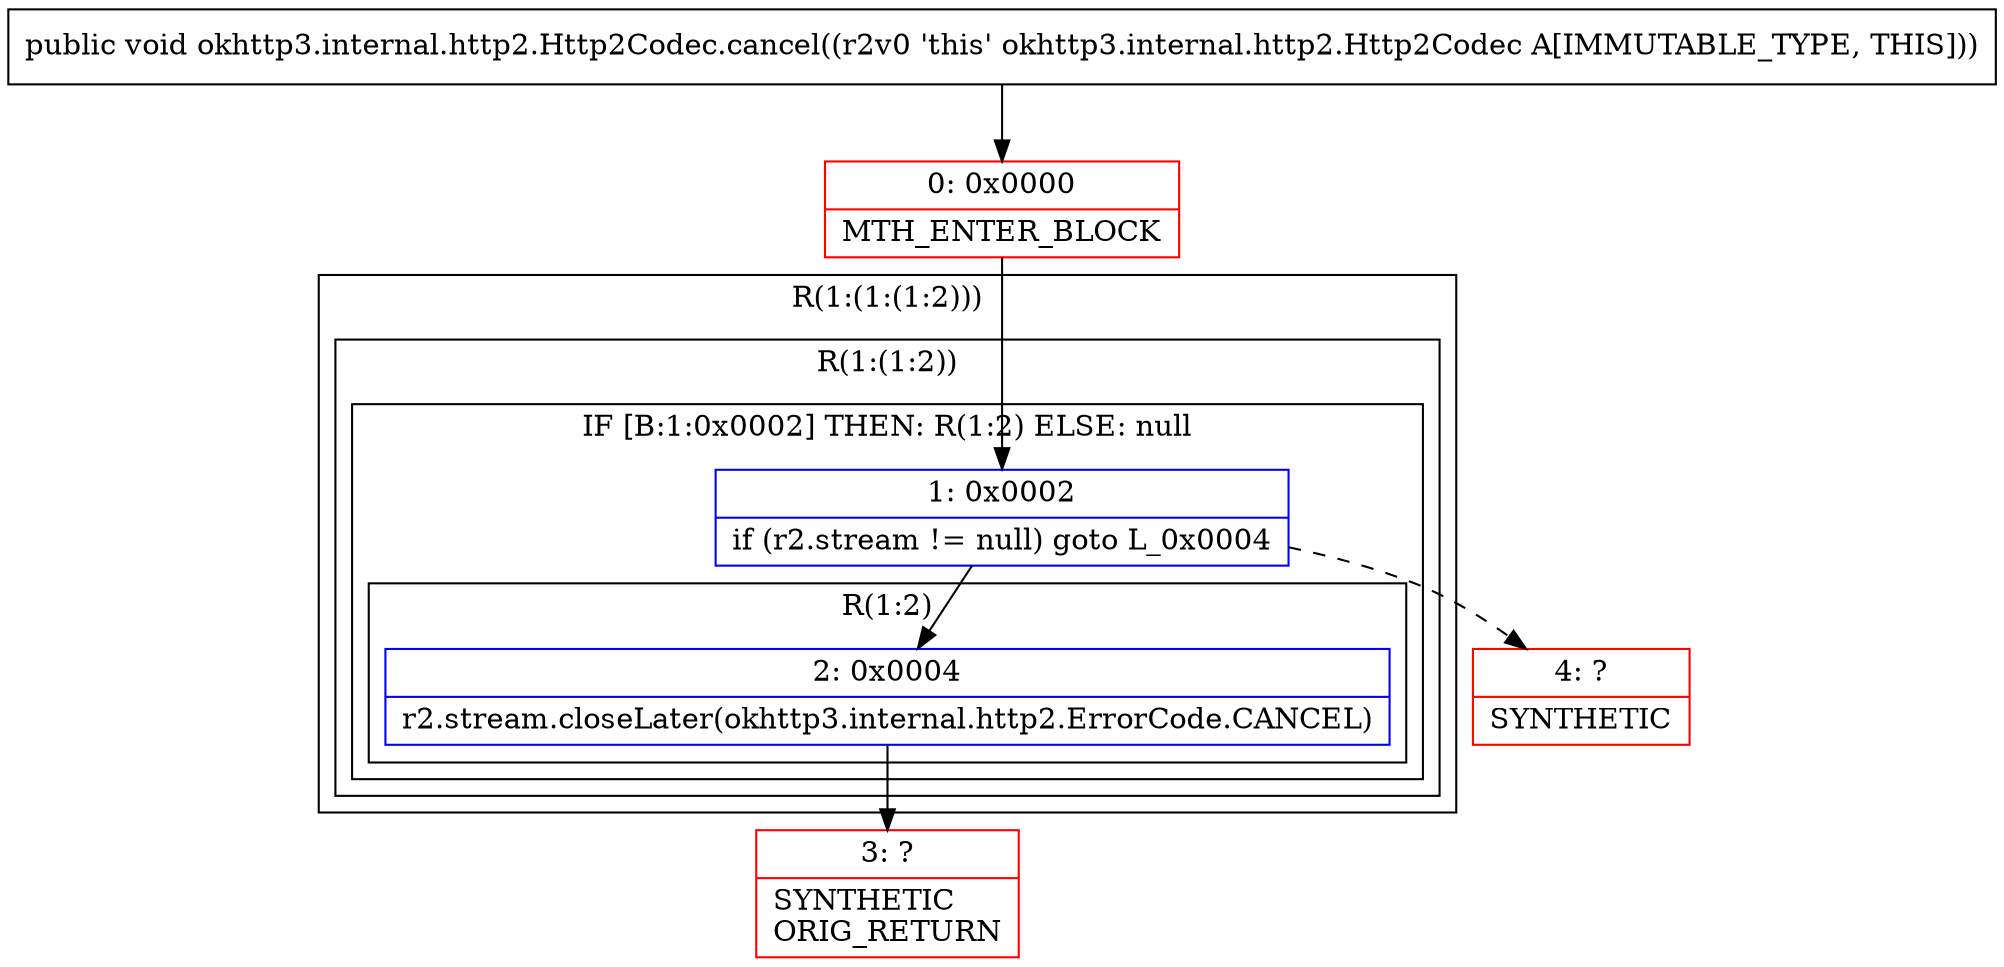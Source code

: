digraph "CFG forokhttp3.internal.http2.Http2Codec.cancel()V" {
subgraph cluster_Region_1154993411 {
label = "R(1:(1:(1:2)))";
node [shape=record,color=blue];
subgraph cluster_Region_1626036836 {
label = "R(1:(1:2))";
node [shape=record,color=blue];
subgraph cluster_IfRegion_1991699845 {
label = "IF [B:1:0x0002] THEN: R(1:2) ELSE: null";
node [shape=record,color=blue];
Node_1 [shape=record,label="{1\:\ 0x0002|if (r2.stream != null) goto L_0x0004\l}"];
subgraph cluster_Region_1707683645 {
label = "R(1:2)";
node [shape=record,color=blue];
Node_2 [shape=record,label="{2\:\ 0x0004|r2.stream.closeLater(okhttp3.internal.http2.ErrorCode.CANCEL)\l}"];
}
}
}
}
Node_0 [shape=record,color=red,label="{0\:\ 0x0000|MTH_ENTER_BLOCK\l}"];
Node_3 [shape=record,color=red,label="{3\:\ ?|SYNTHETIC\lORIG_RETURN\l}"];
Node_4 [shape=record,color=red,label="{4\:\ ?|SYNTHETIC\l}"];
MethodNode[shape=record,label="{public void okhttp3.internal.http2.Http2Codec.cancel((r2v0 'this' okhttp3.internal.http2.Http2Codec A[IMMUTABLE_TYPE, THIS])) }"];
MethodNode -> Node_0;
Node_1 -> Node_2;
Node_1 -> Node_4[style=dashed];
Node_2 -> Node_3;
Node_0 -> Node_1;
}

